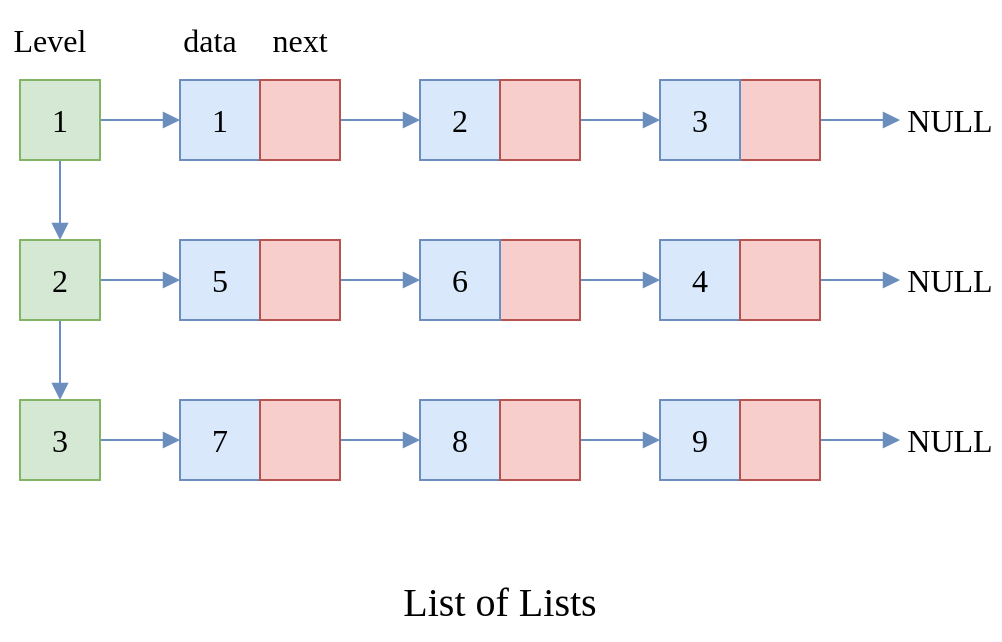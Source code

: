 <mxfile version="24.2.5" type="device">
  <diagram name="Page-1" id="G8ZvJWXJsHYqm7BaVf0D">
    <mxGraphModel dx="1420" dy="821" grid="1" gridSize="10" guides="1" tooltips="1" connect="1" arrows="1" fold="1" page="1" pageScale="1" pageWidth="850" pageHeight="1100" math="0" shadow="0">
      <root>
        <mxCell id="0" />
        <mxCell id="1" parent="0" />
        <mxCell id="6nbiD8FfBm9z2fzWC2GB-10" value="List of Lists" style="text;html=1;align=center;verticalAlign=middle;whiteSpace=wrap;rounded=0;fontFamily=Ubuntu;fontSize=20;fontStyle=0;" parent="1" vertex="1">
          <mxGeometry x="360" y="480" width="160" height="40" as="geometry" />
        </mxCell>
        <mxCell id="0Mc5ShmmSgY_8YMRMMed-52" value="1" style="rounded=0;whiteSpace=wrap;html=1;shadow=0;strokeColor=#6c8ebf;strokeWidth=1;fontFamily=Ubuntu;fontSize=16;fontStyle=0;fillColor=#dae8fc;" parent="1" vertex="1">
          <mxGeometry x="280" y="240" width="40" height="40" as="geometry" />
        </mxCell>
        <mxCell id="0Mc5ShmmSgY_8YMRMMed-92" style="edgeStyle=orthogonalEdgeStyle;rounded=1;orthogonalLoop=1;jettySize=auto;html=1;entryX=0;entryY=0.5;entryDx=0;entryDy=0;shadow=0;strokeColor=#6c8ebf;strokeWidth=1;fontFamily=Ubuntu;fontSize=14;fontStyle=0;endArrow=block;endFill=1;fillColor=#dae8fc;" parent="1" source="0Mc5ShmmSgY_8YMRMMed-72" target="0Mc5ShmmSgY_8YMRMMed-75" edge="1">
          <mxGeometry relative="1" as="geometry" />
        </mxCell>
        <mxCell id="0Mc5ShmmSgY_8YMRMMed-72" value="" style="rounded=0;whiteSpace=wrap;html=1;shadow=0;strokeColor=#b85450;strokeWidth=1;fontFamily=Ubuntu;fontSize=16;fontStyle=0;fillColor=#f8cecc;" parent="1" vertex="1">
          <mxGeometry x="320" y="240" width="40" height="40" as="geometry" />
        </mxCell>
        <mxCell id="0Mc5ShmmSgY_8YMRMMed-75" value="2" style="rounded=0;whiteSpace=wrap;html=1;shadow=0;strokeColor=#6c8ebf;strokeWidth=1;fontFamily=Ubuntu;fontSize=16;fontStyle=0;fillColor=#dae8fc;" parent="1" vertex="1">
          <mxGeometry x="400" y="240" width="40" height="40" as="geometry" />
        </mxCell>
        <mxCell id="0Mc5ShmmSgY_8YMRMMed-80" style="edgeStyle=orthogonalEdgeStyle;rounded=1;orthogonalLoop=1;jettySize=auto;html=1;entryX=0;entryY=0.5;entryDx=0;entryDy=0;shadow=0;strokeColor=#6c8ebf;strokeWidth=1;fontFamily=Ubuntu;fontSize=14;fontStyle=0;endArrow=block;endFill=1;fillColor=#dae8fc;" parent="1" source="0Mc5ShmmSgY_8YMRMMed-76" target="0Mc5ShmmSgY_8YMRMMed-78" edge="1">
          <mxGeometry relative="1" as="geometry" />
        </mxCell>
        <mxCell id="0Mc5ShmmSgY_8YMRMMed-76" value="" style="rounded=0;whiteSpace=wrap;html=1;shadow=0;strokeColor=#b85450;strokeWidth=1;fontFamily=Ubuntu;fontSize=16;fontStyle=0;fillColor=#f8cecc;" parent="1" vertex="1">
          <mxGeometry x="440" y="240" width="40" height="40" as="geometry" />
        </mxCell>
        <mxCell id="vXCgKq6DHxz4dkDU8qSe-15" style="edgeStyle=orthogonalEdgeStyle;rounded=1;orthogonalLoop=1;jettySize=auto;html=1;shadow=0;strokeColor=#6c8ebf;strokeWidth=1;fontFamily=Ubuntu;fontSize=14;fontStyle=0;endArrow=block;endFill=1;fillColor=#dae8fc;" parent="1" source="0Mc5ShmmSgY_8YMRMMed-77" target="0Mc5ShmmSgY_8YMRMMed-111" edge="1">
          <mxGeometry relative="1" as="geometry" />
        </mxCell>
        <mxCell id="0Mc5ShmmSgY_8YMRMMed-77" value="" style="rounded=0;whiteSpace=wrap;html=1;shadow=0;strokeColor=#b85450;strokeWidth=1;fontFamily=Ubuntu;fontSize=16;fontStyle=0;fillColor=#f8cecc;" parent="1" vertex="1">
          <mxGeometry x="560" y="240" width="40" height="40" as="geometry" />
        </mxCell>
        <mxCell id="0Mc5ShmmSgY_8YMRMMed-78" value="3" style="rounded=0;whiteSpace=wrap;html=1;shadow=0;strokeColor=#6c8ebf;strokeWidth=1;fontFamily=Ubuntu;fontSize=16;fontStyle=0;fillColor=#dae8fc;" parent="1" vertex="1">
          <mxGeometry x="520" y="240" width="40" height="40" as="geometry" />
        </mxCell>
        <mxCell id="0Mc5ShmmSgY_8YMRMMed-82" value="4" style="rounded=0;whiteSpace=wrap;html=1;shadow=0;strokeColor=#6c8ebf;strokeWidth=1;fontFamily=Ubuntu;fontSize=16;fontStyle=0;fillColor=#dae8fc;" parent="1" vertex="1">
          <mxGeometry x="520" y="320" width="40" height="40" as="geometry" />
        </mxCell>
        <mxCell id="0Mc5ShmmSgY_8YMRMMed-86" value="5" style="rounded=0;whiteSpace=wrap;html=1;shadow=0;strokeColor=#6c8ebf;strokeWidth=1;fontFamily=Ubuntu;fontSize=16;fontStyle=0;fillColor=#dae8fc;" parent="1" vertex="1">
          <mxGeometry x="280" y="320" width="40" height="40" as="geometry" />
        </mxCell>
        <mxCell id="0Mc5ShmmSgY_8YMRMMed-93" style="edgeStyle=orthogonalEdgeStyle;rounded=1;orthogonalLoop=1;jettySize=auto;html=1;shadow=0;strokeColor=#6c8ebf;strokeWidth=1;fontFamily=Ubuntu;fontSize=14;fontStyle=0;endArrow=block;endFill=1;fillColor=#dae8fc;" parent="1" source="0Mc5ShmmSgY_8YMRMMed-87" target="0Mc5ShmmSgY_8YMRMMed-89" edge="1">
          <mxGeometry relative="1" as="geometry" />
        </mxCell>
        <mxCell id="0Mc5ShmmSgY_8YMRMMed-87" value="" style="rounded=0;whiteSpace=wrap;html=1;shadow=0;strokeColor=#b85450;strokeWidth=1;fontFamily=Ubuntu;fontSize=16;fontStyle=0;fillColor=#f8cecc;" parent="1" vertex="1">
          <mxGeometry x="320" y="320" width="40" height="40" as="geometry" />
        </mxCell>
        <mxCell id="vXCgKq6DHxz4dkDU8qSe-10" style="edgeStyle=orthogonalEdgeStyle;rounded=1;orthogonalLoop=1;jettySize=auto;html=1;shadow=0;strokeColor=#6c8ebf;strokeWidth=1;fontFamily=Ubuntu;fontSize=14;fontStyle=0;endArrow=block;endFill=1;fillColor=#dae8fc;" parent="1" source="0Mc5ShmmSgY_8YMRMMed-88" target="0Mc5ShmmSgY_8YMRMMed-82" edge="1">
          <mxGeometry relative="1" as="geometry" />
        </mxCell>
        <mxCell id="0Mc5ShmmSgY_8YMRMMed-88" value="" style="rounded=0;whiteSpace=wrap;html=1;shadow=0;strokeColor=#b85450;strokeWidth=1;fontFamily=Ubuntu;fontSize=16;fontStyle=0;fillColor=#f8cecc;" parent="1" vertex="1">
          <mxGeometry x="440" y="320" width="40" height="40" as="geometry" />
        </mxCell>
        <mxCell id="0Mc5ShmmSgY_8YMRMMed-89" value="6" style="rounded=0;whiteSpace=wrap;html=1;shadow=0;strokeColor=#6c8ebf;strokeWidth=1;fontFamily=Ubuntu;fontSize=16;fontStyle=0;fillColor=#dae8fc;" parent="1" vertex="1">
          <mxGeometry x="400" y="320" width="40" height="40" as="geometry" />
        </mxCell>
        <mxCell id="0Mc5ShmmSgY_8YMRMMed-95" value="7" style="rounded=0;whiteSpace=wrap;html=1;shadow=0;strokeColor=#6c8ebf;strokeWidth=1;fontFamily=Ubuntu;fontSize=16;fontStyle=0;fillColor=#dae8fc;" parent="1" vertex="1">
          <mxGeometry x="280" y="400" width="40" height="40" as="geometry" />
        </mxCell>
        <mxCell id="0Mc5ShmmSgY_8YMRMMed-106" style="edgeStyle=orthogonalEdgeStyle;rounded=1;orthogonalLoop=1;jettySize=auto;html=1;entryX=0;entryY=0.5;entryDx=0;entryDy=0;shadow=0;strokeColor=#6c8ebf;strokeWidth=1;fontFamily=Ubuntu;fontSize=14;fontStyle=0;endArrow=block;endFill=1;fillColor=#dae8fc;" parent="1" source="0Mc5ShmmSgY_8YMRMMed-96" target="0Mc5ShmmSgY_8YMRMMed-101" edge="1">
          <mxGeometry relative="1" as="geometry" />
        </mxCell>
        <mxCell id="0Mc5ShmmSgY_8YMRMMed-96" value="" style="rounded=0;whiteSpace=wrap;html=1;shadow=0;strokeColor=#b85450;strokeWidth=1;fontFamily=Ubuntu;fontSize=16;fontStyle=0;fillColor=#f8cecc;" parent="1" vertex="1">
          <mxGeometry x="320" y="400" width="40" height="40" as="geometry" />
        </mxCell>
        <mxCell id="0Mc5ShmmSgY_8YMRMMed-98" value="next" style="text;html=1;align=center;verticalAlign=middle;whiteSpace=wrap;rounded=0;fontFamily=Ubuntu;fontSize=16;fontStyle=0;" parent="1" vertex="1">
          <mxGeometry x="320" y="200" width="40" height="40" as="geometry" />
        </mxCell>
        <mxCell id="0Mc5ShmmSgY_8YMRMMed-99" value="data" style="text;html=1;align=center;verticalAlign=middle;whiteSpace=wrap;rounded=0;fontFamily=Ubuntu;fontSize=16;fontStyle=0;" parent="1" vertex="1">
          <mxGeometry x="270" y="200" width="50" height="40" as="geometry" />
        </mxCell>
        <mxCell id="0Mc5ShmmSgY_8YMRMMed-101" value="8" style="rounded=0;whiteSpace=wrap;html=1;shadow=0;strokeColor=#6c8ebf;strokeWidth=1;fontFamily=Ubuntu;fontSize=16;fontStyle=0;fillColor=#dae8fc;" parent="1" vertex="1">
          <mxGeometry x="400" y="400" width="40" height="40" as="geometry" />
        </mxCell>
        <mxCell id="0Mc5ShmmSgY_8YMRMMed-107" style="edgeStyle=orthogonalEdgeStyle;rounded=1;orthogonalLoop=1;jettySize=auto;html=1;entryX=0;entryY=0.5;entryDx=0;entryDy=0;shadow=0;strokeColor=#6c8ebf;strokeWidth=1;fontFamily=Ubuntu;fontSize=14;fontStyle=0;endArrow=block;endFill=1;fillColor=#dae8fc;" parent="1" source="0Mc5ShmmSgY_8YMRMMed-102" target="0Mc5ShmmSgY_8YMRMMed-104" edge="1">
          <mxGeometry relative="1" as="geometry" />
        </mxCell>
        <mxCell id="0Mc5ShmmSgY_8YMRMMed-102" value="" style="rounded=0;whiteSpace=wrap;html=1;shadow=0;strokeColor=#b85450;strokeWidth=1;fontFamily=Ubuntu;fontSize=16;fontStyle=0;fillColor=#f8cecc;" parent="1" vertex="1">
          <mxGeometry x="440" y="400" width="40" height="40" as="geometry" />
        </mxCell>
        <mxCell id="0Mc5ShmmSgY_8YMRMMed-104" value="9" style="rounded=0;whiteSpace=wrap;html=1;shadow=0;strokeColor=#6c8ebf;strokeWidth=1;fontFamily=Ubuntu;fontSize=16;fontStyle=0;fillColor=#dae8fc;" parent="1" vertex="1">
          <mxGeometry x="520" y="400" width="40" height="40" as="geometry" />
        </mxCell>
        <mxCell id="0Mc5ShmmSgY_8YMRMMed-111" value="NULL" style="text;html=1;align=center;verticalAlign=middle;whiteSpace=wrap;rounded=0;fontFamily=Ubuntu;fontSize=16;fontStyle=0;" parent="1" vertex="1">
          <mxGeometry x="640" y="240" width="50" height="40" as="geometry" />
        </mxCell>
        <mxCell id="vXCgKq6DHxz4dkDU8qSe-6" style="edgeStyle=orthogonalEdgeStyle;rounded=1;orthogonalLoop=1;jettySize=auto;html=1;shadow=0;strokeColor=#6c8ebf;strokeWidth=1;fontFamily=Ubuntu;fontSize=14;fontStyle=0;endArrow=block;endFill=1;fillColor=#dae8fc;" parent="1" source="vXCgKq6DHxz4dkDU8qSe-1" target="0Mc5ShmmSgY_8YMRMMed-52" edge="1">
          <mxGeometry relative="1" as="geometry" />
        </mxCell>
        <mxCell id="vXCgKq6DHxz4dkDU8qSe-12" style="edgeStyle=orthogonalEdgeStyle;rounded=1;orthogonalLoop=1;jettySize=auto;html=1;shadow=0;strokeColor=#6c8ebf;strokeWidth=1;fontFamily=Ubuntu;fontSize=14;fontStyle=0;endArrow=block;endFill=1;fillColor=#dae8fc;" parent="1" source="vXCgKq6DHxz4dkDU8qSe-1" target="vXCgKq6DHxz4dkDU8qSe-2" edge="1">
          <mxGeometry relative="1" as="geometry" />
        </mxCell>
        <mxCell id="vXCgKq6DHxz4dkDU8qSe-1" value="1" style="rounded=0;whiteSpace=wrap;html=1;shadow=0;strokeColor=#82b366;strokeWidth=1;fontFamily=Ubuntu;fontSize=16;fontStyle=0;fillColor=#d5e8d4;" parent="1" vertex="1">
          <mxGeometry x="200" y="240" width="40" height="40" as="geometry" />
        </mxCell>
        <mxCell id="vXCgKq6DHxz4dkDU8qSe-5" style="edgeStyle=orthogonalEdgeStyle;rounded=1;orthogonalLoop=1;jettySize=auto;html=1;entryX=0;entryY=0.5;entryDx=0;entryDy=0;shadow=0;strokeColor=#6c8ebf;strokeWidth=1;fontFamily=Ubuntu;fontSize=14;fontStyle=0;endArrow=block;endFill=1;fillColor=#dae8fc;" parent="1" source="vXCgKq6DHxz4dkDU8qSe-2" target="0Mc5ShmmSgY_8YMRMMed-86" edge="1">
          <mxGeometry relative="1" as="geometry" />
        </mxCell>
        <mxCell id="vXCgKq6DHxz4dkDU8qSe-13" style="edgeStyle=orthogonalEdgeStyle;rounded=1;orthogonalLoop=1;jettySize=auto;html=1;shadow=0;strokeColor=#6c8ebf;strokeWidth=1;fontFamily=Ubuntu;fontSize=14;fontStyle=0;endArrow=block;endFill=1;fillColor=#dae8fc;" parent="1" source="vXCgKq6DHxz4dkDU8qSe-2" target="vXCgKq6DHxz4dkDU8qSe-3" edge="1">
          <mxGeometry relative="1" as="geometry" />
        </mxCell>
        <mxCell id="vXCgKq6DHxz4dkDU8qSe-2" value="2" style="rounded=0;whiteSpace=wrap;html=1;shadow=0;strokeColor=#82b366;strokeWidth=1;fontFamily=Ubuntu;fontSize=16;fontStyle=0;fillColor=#d5e8d4;" parent="1" vertex="1">
          <mxGeometry x="200" y="320" width="40" height="40" as="geometry" />
        </mxCell>
        <mxCell id="vXCgKq6DHxz4dkDU8qSe-11" style="edgeStyle=orthogonalEdgeStyle;rounded=1;orthogonalLoop=1;jettySize=auto;html=1;entryX=0;entryY=0.5;entryDx=0;entryDy=0;shadow=0;strokeColor=#6c8ebf;strokeWidth=1;fontFamily=Ubuntu;fontSize=14;fontStyle=0;endArrow=block;endFill=1;fillColor=#dae8fc;" parent="1" source="vXCgKq6DHxz4dkDU8qSe-3" target="0Mc5ShmmSgY_8YMRMMed-95" edge="1">
          <mxGeometry relative="1" as="geometry" />
        </mxCell>
        <mxCell id="vXCgKq6DHxz4dkDU8qSe-3" value="3" style="rounded=0;whiteSpace=wrap;html=1;shadow=0;strokeColor=#82b366;strokeWidth=1;fontFamily=Ubuntu;fontSize=16;fontStyle=0;fillColor=#d5e8d4;" parent="1" vertex="1">
          <mxGeometry x="200" y="400" width="40" height="40" as="geometry" />
        </mxCell>
        <mxCell id="vXCgKq6DHxz4dkDU8qSe-19" style="edgeStyle=orthogonalEdgeStyle;rounded=1;orthogonalLoop=1;jettySize=auto;html=1;shadow=0;strokeColor=#6c8ebf;strokeWidth=1;fontFamily=Ubuntu;fontSize=14;fontStyle=0;endArrow=block;endFill=1;fillColor=#dae8fc;" parent="1" source="vXCgKq6DHxz4dkDU8qSe-7" target="vXCgKq6DHxz4dkDU8qSe-18" edge="1">
          <mxGeometry relative="1" as="geometry" />
        </mxCell>
        <mxCell id="vXCgKq6DHxz4dkDU8qSe-7" value="" style="rounded=0;whiteSpace=wrap;html=1;shadow=0;strokeColor=#b85450;strokeWidth=1;fontFamily=Ubuntu;fontSize=16;fontStyle=0;fillColor=#f8cecc;" parent="1" vertex="1">
          <mxGeometry x="560" y="400" width="40" height="40" as="geometry" />
        </mxCell>
        <mxCell id="vXCgKq6DHxz4dkDU8qSe-17" style="edgeStyle=orthogonalEdgeStyle;rounded=1;orthogonalLoop=1;jettySize=auto;html=1;shadow=0;strokeColor=#6c8ebf;strokeWidth=1;fontFamily=Ubuntu;fontSize=14;fontStyle=0;endArrow=block;endFill=1;fillColor=#dae8fc;" parent="1" source="vXCgKq6DHxz4dkDU8qSe-9" target="vXCgKq6DHxz4dkDU8qSe-16" edge="1">
          <mxGeometry relative="1" as="geometry" />
        </mxCell>
        <mxCell id="vXCgKq6DHxz4dkDU8qSe-9" value="" style="rounded=0;whiteSpace=wrap;html=1;shadow=0;strokeColor=#b85450;strokeWidth=1;fontFamily=Ubuntu;fontSize=16;fontStyle=0;fillColor=#f8cecc;" parent="1" vertex="1">
          <mxGeometry x="560" y="320" width="40" height="40" as="geometry" />
        </mxCell>
        <mxCell id="vXCgKq6DHxz4dkDU8qSe-14" value="Level" style="text;html=1;align=center;verticalAlign=middle;whiteSpace=wrap;rounded=0;fontFamily=Ubuntu;fontSize=16;fontStyle=0;" parent="1" vertex="1">
          <mxGeometry x="190" y="200" width="50" height="40" as="geometry" />
        </mxCell>
        <mxCell id="vXCgKq6DHxz4dkDU8qSe-16" value="NULL" style="text;html=1;align=center;verticalAlign=middle;whiteSpace=wrap;rounded=0;fontFamily=Ubuntu;fontSize=16;fontStyle=0;" parent="1" vertex="1">
          <mxGeometry x="640" y="320" width="50" height="40" as="geometry" />
        </mxCell>
        <mxCell id="vXCgKq6DHxz4dkDU8qSe-18" value="NULL" style="text;html=1;align=center;verticalAlign=middle;whiteSpace=wrap;rounded=0;fontFamily=Ubuntu;fontSize=16;fontStyle=0;" parent="1" vertex="1">
          <mxGeometry x="640" y="400" width="50" height="40" as="geometry" />
        </mxCell>
      </root>
    </mxGraphModel>
  </diagram>
</mxfile>
